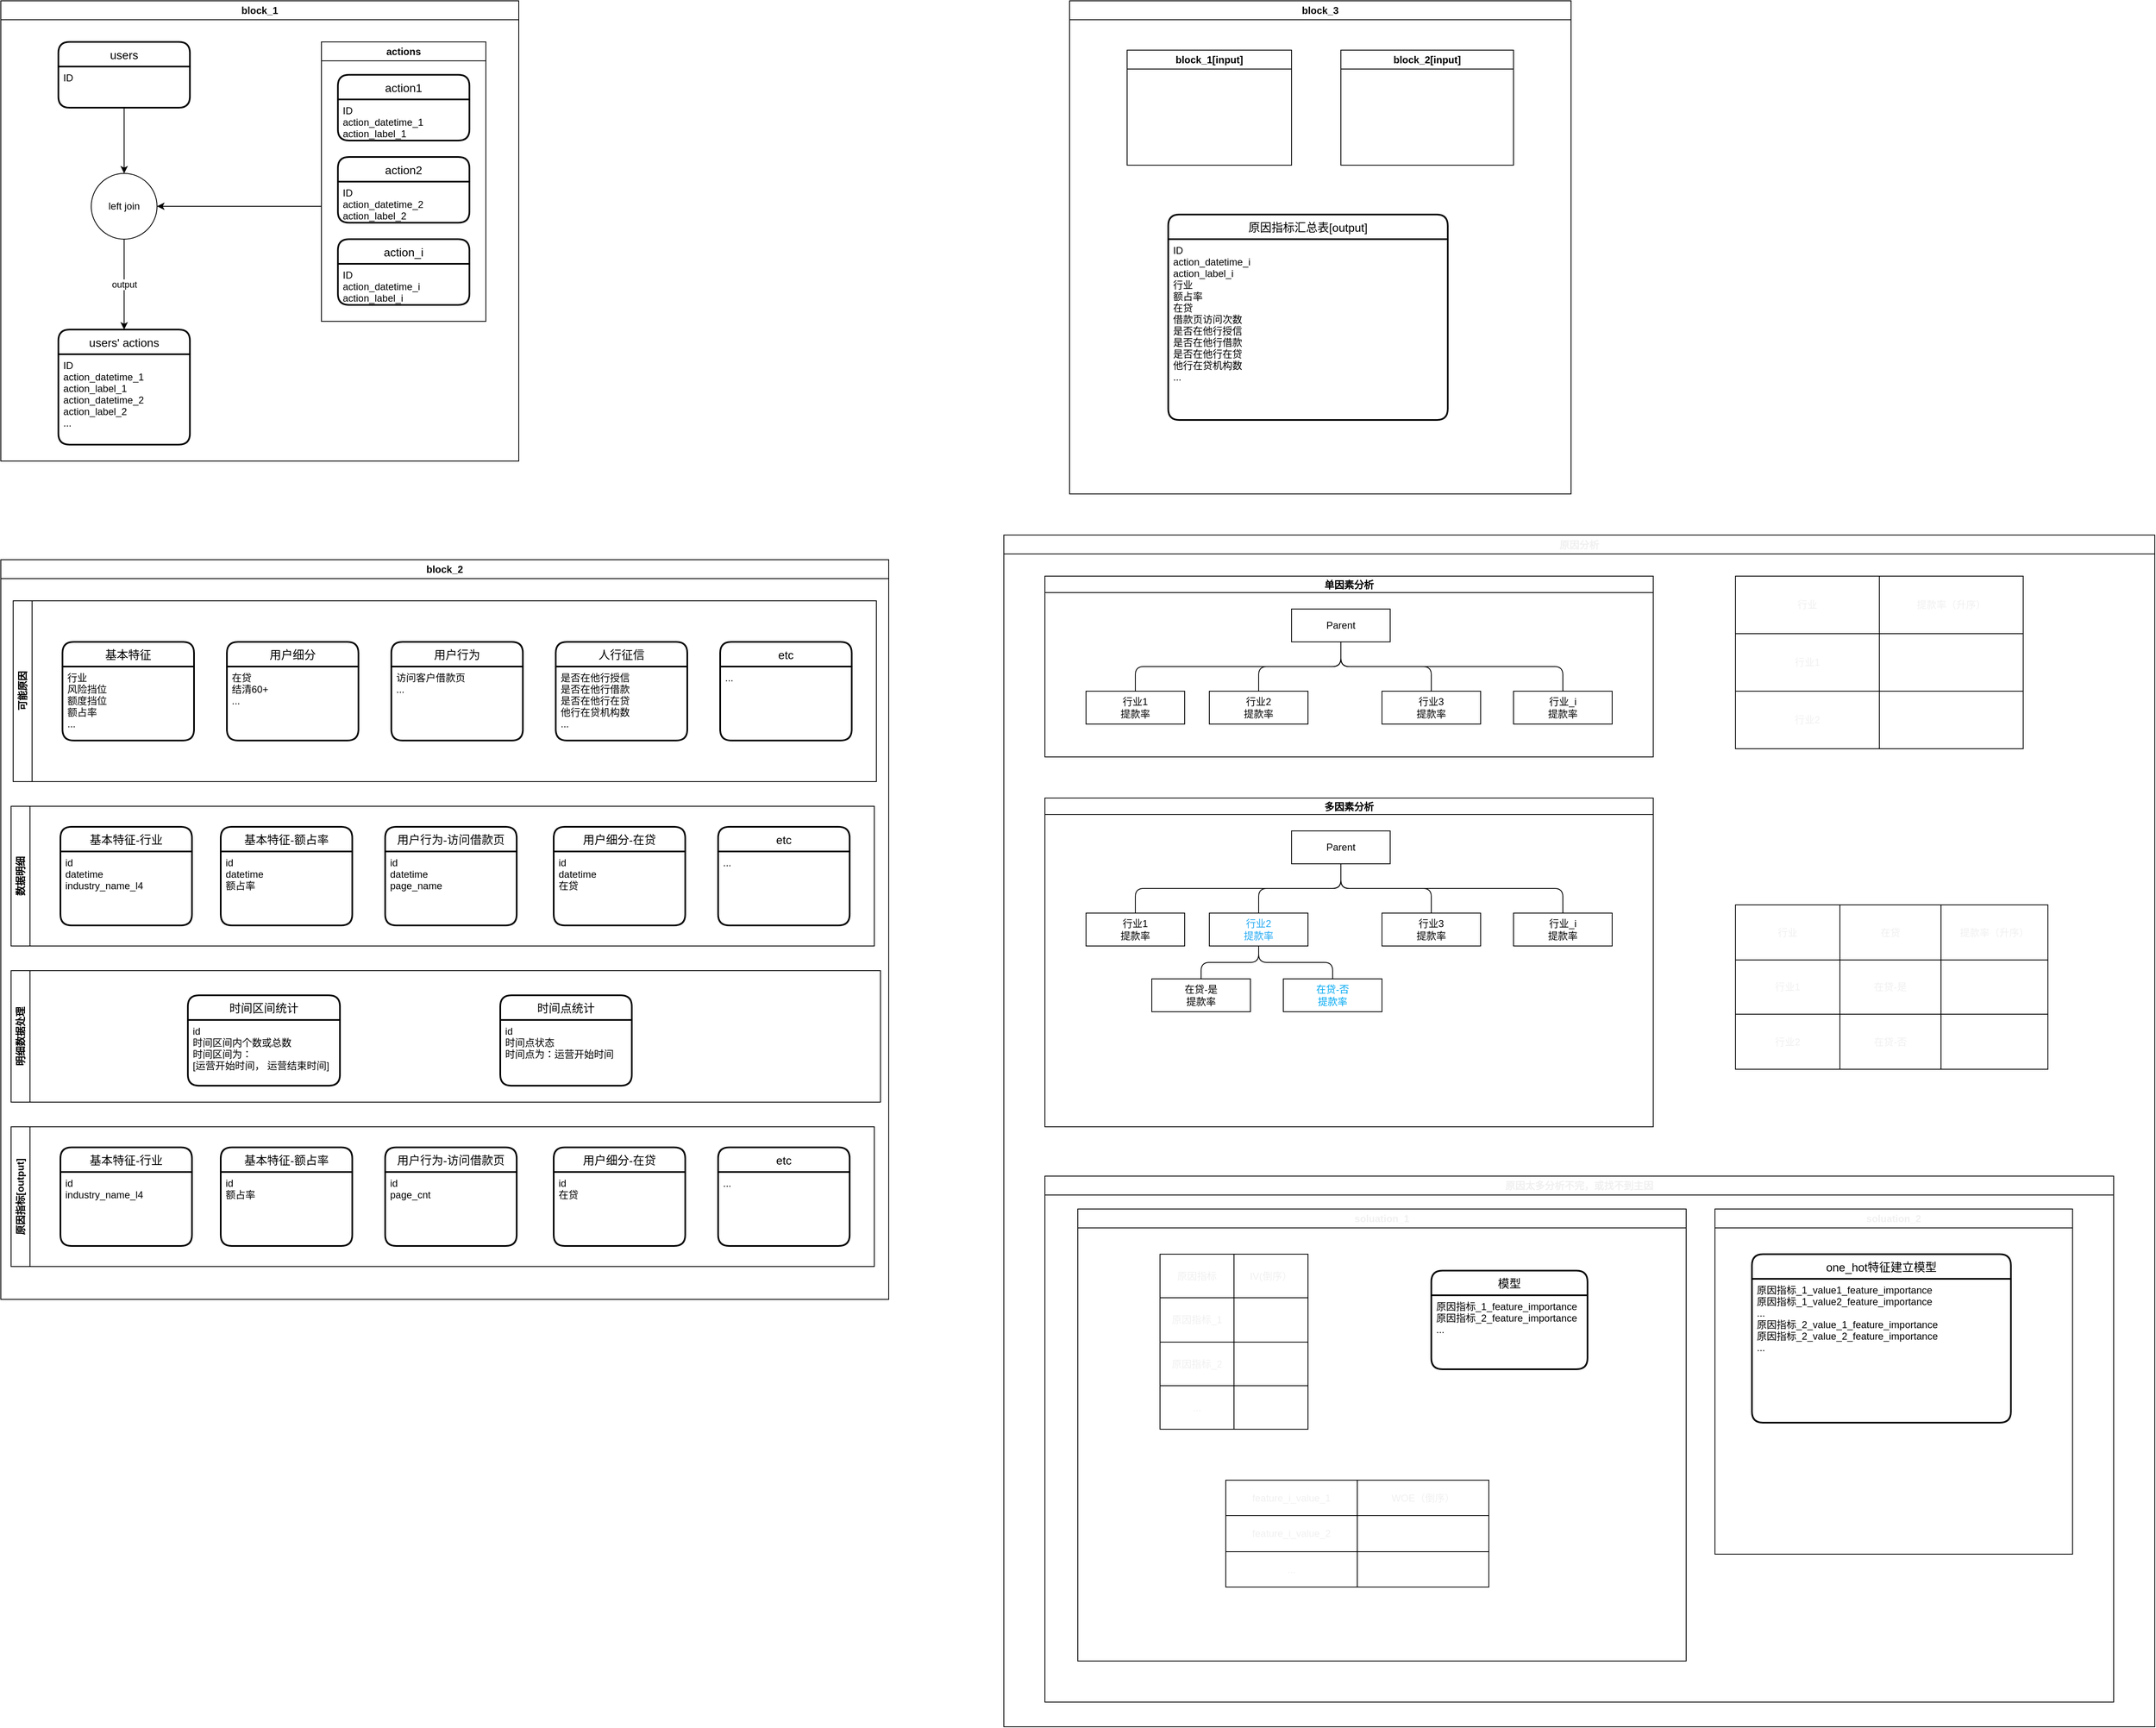 <mxfile>
    <diagram id="jUOTSqU0_IoCIOJnX-ZJ" name="Page-1">
        <mxGraphModel dx="3859" dy="1749" grid="1" gridSize="10" guides="1" tooltips="1" connect="1" arrows="1" fold="1" page="1" pageScale="1" pageWidth="850" pageHeight="1100" math="0" shadow="0">
            <root>
                <mxCell id="0"/>
                <mxCell id="1" parent="0"/>
                <mxCell id="63" value="block_1" style="swimlane;whiteSpace=wrap;html=1;" parent="1" vertex="1">
                    <mxGeometry x="-710" y="80" width="630" height="560" as="geometry"/>
                </mxCell>
                <mxCell id="64" value="users" style="swimlane;childLayout=stackLayout;horizontal=1;startSize=30;horizontalStack=0;rounded=1;fontSize=14;fontStyle=0;strokeWidth=2;resizeParent=0;resizeLast=1;shadow=0;dashed=0;align=center;" parent="63" vertex="1">
                    <mxGeometry x="70" y="50" width="160" height="80" as="geometry"/>
                </mxCell>
                <mxCell id="65" value="ID&#10;" style="align=left;strokeColor=none;fillColor=none;spacingLeft=4;fontSize=12;verticalAlign=top;resizable=0;rotatable=0;part=1;" parent="64" vertex="1">
                    <mxGeometry y="30" width="160" height="50" as="geometry"/>
                </mxCell>
                <mxCell id="70" value="actions" style="swimlane;whiteSpace=wrap;html=1;" parent="63" vertex="1">
                    <mxGeometry x="390" y="50" width="200" height="340" as="geometry"/>
                </mxCell>
                <mxCell id="66" value="action1" style="swimlane;childLayout=stackLayout;horizontal=1;startSize=30;horizontalStack=0;rounded=1;fontSize=14;fontStyle=0;strokeWidth=2;resizeParent=0;resizeLast=1;shadow=0;dashed=0;align=center;" parent="70" vertex="1">
                    <mxGeometry x="20" y="40" width="160" height="80" as="geometry"/>
                </mxCell>
                <mxCell id="67" value="ID&#10;action_datetime_1&#10;action_label_1" style="align=left;strokeColor=none;fillColor=none;spacingLeft=4;fontSize=12;verticalAlign=top;resizable=0;rotatable=0;part=1;" parent="66" vertex="1">
                    <mxGeometry y="30" width="160" height="50" as="geometry"/>
                </mxCell>
                <mxCell id="68" value="action2" style="swimlane;childLayout=stackLayout;horizontal=1;startSize=30;horizontalStack=0;rounded=1;fontSize=14;fontStyle=0;strokeWidth=2;resizeParent=0;resizeLast=1;shadow=0;dashed=0;align=center;" parent="70" vertex="1">
                    <mxGeometry x="20" y="140" width="160" height="80" as="geometry"/>
                </mxCell>
                <mxCell id="69" value="ID&#10;action_datetime_2&#10;action_label_2" style="align=left;strokeColor=none;fillColor=none;spacingLeft=4;fontSize=12;verticalAlign=top;resizable=0;rotatable=0;part=1;" parent="68" vertex="1">
                    <mxGeometry y="30" width="160" height="50" as="geometry"/>
                </mxCell>
                <mxCell id="71" value="action_i" style="swimlane;childLayout=stackLayout;horizontal=1;startSize=30;horizontalStack=0;rounded=1;fontSize=14;fontStyle=0;strokeWidth=2;resizeParent=0;resizeLast=1;shadow=0;dashed=0;align=center;" parent="70" vertex="1">
                    <mxGeometry x="20" y="240" width="160" height="80" as="geometry"/>
                </mxCell>
                <mxCell id="72" value="ID&#10;action_datetime_i&#10;action_label_i" style="align=left;strokeColor=none;fillColor=none;spacingLeft=4;fontSize=12;verticalAlign=top;resizable=0;rotatable=0;part=1;" parent="71" vertex="1">
                    <mxGeometry y="30" width="160" height="50" as="geometry"/>
                </mxCell>
                <mxCell id="73" value="left join" style="ellipse;whiteSpace=wrap;html=1;aspect=fixed;" parent="63" vertex="1">
                    <mxGeometry x="110" y="210" width="80" height="80" as="geometry"/>
                </mxCell>
                <mxCell id="74" value="" style="endArrow=classic;html=1;exitX=0.5;exitY=1;exitDx=0;exitDy=0;" parent="63" source="65" target="73" edge="1">
                    <mxGeometry width="50" height="50" relative="1" as="geometry">
                        <mxPoint x="270" y="390" as="sourcePoint"/>
                        <mxPoint x="320" y="340" as="targetPoint"/>
                    </mxGeometry>
                </mxCell>
                <mxCell id="61" value="users' actions" style="swimlane;childLayout=stackLayout;horizontal=1;startSize=30;horizontalStack=0;rounded=1;fontSize=14;fontStyle=0;strokeWidth=2;resizeParent=0;resizeLast=1;shadow=0;dashed=0;align=center;" parent="63" vertex="1">
                    <mxGeometry x="70" y="400" width="160" height="140" as="geometry"/>
                </mxCell>
                <mxCell id="62" value="ID&#10;action_datetime_1&#10;action_label_1&#10;action_datetime_2&#10;action_label_2&#10;..." style="align=left;strokeColor=none;fillColor=none;spacingLeft=4;fontSize=12;verticalAlign=top;resizable=0;rotatable=0;part=1;" parent="61" vertex="1">
                    <mxGeometry y="30" width="160" height="110" as="geometry"/>
                </mxCell>
                <mxCell id="76" value="" style="endArrow=classic;html=1;exitX=0.5;exitY=1;exitDx=0;exitDy=0;entryX=0.5;entryY=0;entryDx=0;entryDy=0;" parent="63" source="73" target="61" edge="1">
                    <mxGeometry relative="1" as="geometry">
                        <mxPoint x="240" y="360" as="sourcePoint"/>
                        <mxPoint x="340" y="360" as="targetPoint"/>
                    </mxGeometry>
                </mxCell>
                <mxCell id="77" value="output" style="edgeLabel;resizable=0;html=1;align=center;verticalAlign=middle;" parent="76" connectable="0" vertex="1">
                    <mxGeometry relative="1" as="geometry"/>
                </mxCell>
                <mxCell id="243" value="" style="endArrow=classic;html=1;fontColor=#f0f0f0;entryX=1;entryY=0.5;entryDx=0;entryDy=0;" parent="63" target="73" edge="1">
                    <mxGeometry width="50" height="50" relative="1" as="geometry">
                        <mxPoint x="390" y="250" as="sourcePoint"/>
                        <mxPoint x="530" y="180" as="targetPoint"/>
                    </mxGeometry>
                </mxCell>
                <mxCell id="78" value="block_2" style="swimlane;whiteSpace=wrap;html=1;" parent="1" vertex="1">
                    <mxGeometry x="-710" y="760" width="1080" height="900" as="geometry"/>
                </mxCell>
                <mxCell id="96" value="可能原因" style="swimlane;horizontal=0;whiteSpace=wrap;html=1;" parent="78" vertex="1">
                    <mxGeometry x="15" y="50" width="1050" height="220" as="geometry"/>
                </mxCell>
                <mxCell id="86" value="基本特征" style="swimlane;childLayout=stackLayout;horizontal=1;startSize=30;horizontalStack=0;rounded=1;fontSize=14;fontStyle=0;strokeWidth=2;resizeParent=0;resizeLast=1;shadow=0;dashed=0;align=center;" parent="96" vertex="1">
                    <mxGeometry x="60" y="50" width="160" height="120" as="geometry"/>
                </mxCell>
                <mxCell id="87" value="行业&#10;风险挡位&#10;额度挡位&#10;额占率&#10;..." style="align=left;strokeColor=none;fillColor=none;spacingLeft=4;fontSize=12;verticalAlign=top;resizable=0;rotatable=0;part=1;" parent="86" vertex="1">
                    <mxGeometry y="30" width="160" height="90" as="geometry"/>
                </mxCell>
                <mxCell id="88" value="用户细分" style="swimlane;childLayout=stackLayout;horizontal=1;startSize=30;horizontalStack=0;rounded=1;fontSize=14;fontStyle=0;strokeWidth=2;resizeParent=0;resizeLast=1;shadow=0;dashed=0;align=center;" parent="96" vertex="1">
                    <mxGeometry x="260" y="50" width="160" height="120" as="geometry"/>
                </mxCell>
                <mxCell id="89" value="在贷&#10;结清60+&#10;..." style="align=left;strokeColor=none;fillColor=none;spacingLeft=4;fontSize=12;verticalAlign=top;resizable=0;rotatable=0;part=1;" parent="88" vertex="1">
                    <mxGeometry y="30" width="160" height="90" as="geometry"/>
                </mxCell>
                <mxCell id="90" value="用户行为" style="swimlane;childLayout=stackLayout;horizontal=1;startSize=30;horizontalStack=0;rounded=1;fontSize=14;fontStyle=0;strokeWidth=2;resizeParent=0;resizeLast=1;shadow=0;dashed=0;align=center;" parent="96" vertex="1">
                    <mxGeometry x="460" y="50" width="160" height="120" as="geometry"/>
                </mxCell>
                <mxCell id="91" value="访问客户借款页&#10;..." style="align=left;strokeColor=none;fillColor=none;spacingLeft=4;fontSize=12;verticalAlign=top;resizable=0;rotatable=0;part=1;" parent="90" vertex="1">
                    <mxGeometry y="30" width="160" height="90" as="geometry"/>
                </mxCell>
                <mxCell id="92" value="人行征信" style="swimlane;childLayout=stackLayout;horizontal=1;startSize=30;horizontalStack=0;rounded=1;fontSize=14;fontStyle=0;strokeWidth=2;resizeParent=0;resizeLast=1;shadow=0;dashed=0;align=center;" parent="96" vertex="1">
                    <mxGeometry x="660" y="50" width="160" height="120" as="geometry"/>
                </mxCell>
                <mxCell id="93" value="是否在他行授信&#10;是否在他行借款&#10;是否在他行在贷&#10;他行在贷机构数&#10;..." style="align=left;strokeColor=none;fillColor=none;spacingLeft=4;fontSize=12;verticalAlign=top;resizable=0;rotatable=0;part=1;" parent="92" vertex="1">
                    <mxGeometry y="30" width="160" height="90" as="geometry"/>
                </mxCell>
                <mxCell id="94" value="etc" style="swimlane;childLayout=stackLayout;horizontal=1;startSize=30;horizontalStack=0;rounded=1;fontSize=14;fontStyle=0;strokeWidth=2;resizeParent=0;resizeLast=1;shadow=0;dashed=0;align=center;" parent="96" vertex="1">
                    <mxGeometry x="860" y="50" width="160" height="120" as="geometry"/>
                </mxCell>
                <mxCell id="95" value="..." style="align=left;strokeColor=none;fillColor=none;spacingLeft=4;fontSize=12;verticalAlign=top;resizable=0;rotatable=0;part=1;" parent="94" vertex="1">
                    <mxGeometry y="30" width="160" height="90" as="geometry"/>
                </mxCell>
                <mxCell id="97" value="数据明细" style="swimlane;horizontal=0;whiteSpace=wrap;html=1;" parent="78" vertex="1">
                    <mxGeometry x="12.5" y="300" width="1050" height="170" as="geometry"/>
                </mxCell>
                <mxCell id="98" value="基本特征-行业" style="swimlane;childLayout=stackLayout;horizontal=1;startSize=30;horizontalStack=0;rounded=1;fontSize=14;fontStyle=0;strokeWidth=2;resizeParent=0;resizeLast=1;shadow=0;dashed=0;align=center;" parent="97" vertex="1">
                    <mxGeometry x="60" y="25" width="160" height="120" as="geometry"/>
                </mxCell>
                <mxCell id="99" value="id&#10;datetime&#10;industry_name_l4" style="align=left;strokeColor=none;fillColor=none;spacingLeft=4;fontSize=12;verticalAlign=top;resizable=0;rotatable=0;part=1;" parent="98" vertex="1">
                    <mxGeometry y="30" width="160" height="90" as="geometry"/>
                </mxCell>
                <mxCell id="102" value="基本特征-额占率" style="swimlane;childLayout=stackLayout;horizontal=1;startSize=30;horizontalStack=0;rounded=1;fontSize=14;fontStyle=0;strokeWidth=2;resizeParent=0;resizeLast=1;shadow=0;dashed=0;align=center;" parent="97" vertex="1">
                    <mxGeometry x="255" y="25" width="160" height="120" as="geometry"/>
                </mxCell>
                <mxCell id="103" value="id&#10;datetime&#10;额占率" style="align=left;strokeColor=none;fillColor=none;spacingLeft=4;fontSize=12;verticalAlign=top;resizable=0;rotatable=0;part=1;" parent="102" vertex="1">
                    <mxGeometry y="30" width="160" height="90" as="geometry"/>
                </mxCell>
                <mxCell id="104" value="用户细分-在贷" style="swimlane;childLayout=stackLayout;horizontal=1;startSize=30;horizontalStack=0;rounded=1;fontSize=14;fontStyle=0;strokeWidth=2;resizeParent=0;resizeLast=1;shadow=0;dashed=0;align=center;" parent="97" vertex="1">
                    <mxGeometry x="660" y="25" width="160" height="120" as="geometry"/>
                </mxCell>
                <mxCell id="105" value="id&#10;datetime&#10;在贷" style="align=left;strokeColor=none;fillColor=none;spacingLeft=4;fontSize=12;verticalAlign=top;resizable=0;rotatable=0;part=1;" parent="104" vertex="1">
                    <mxGeometry y="30" width="160" height="90" as="geometry"/>
                </mxCell>
                <mxCell id="106" value="etc" style="swimlane;childLayout=stackLayout;horizontal=1;startSize=30;horizontalStack=0;rounded=1;fontSize=14;fontStyle=0;strokeWidth=2;resizeParent=0;resizeLast=1;shadow=0;dashed=0;align=center;" parent="97" vertex="1">
                    <mxGeometry x="860" y="25" width="160" height="120" as="geometry"/>
                </mxCell>
                <mxCell id="107" value="..." style="align=left;strokeColor=none;fillColor=none;spacingLeft=4;fontSize=12;verticalAlign=top;resizable=0;rotatable=0;part=1;" parent="106" vertex="1">
                    <mxGeometry y="30" width="160" height="90" as="geometry"/>
                </mxCell>
                <mxCell id="100" value="用户行为-访问借款页" style="swimlane;childLayout=stackLayout;horizontal=1;startSize=30;horizontalStack=0;rounded=1;fontSize=14;fontStyle=0;strokeWidth=2;resizeParent=0;resizeLast=1;shadow=0;dashed=0;align=center;" parent="97" vertex="1">
                    <mxGeometry x="455" y="25" width="160" height="120" as="geometry"/>
                </mxCell>
                <mxCell id="101" value="id&#10;datetime&#10;page_name" style="align=left;strokeColor=none;fillColor=none;spacingLeft=4;fontSize=12;verticalAlign=top;resizable=0;rotatable=0;part=1;" parent="100" vertex="1">
                    <mxGeometry y="30" width="160" height="90" as="geometry"/>
                </mxCell>
                <mxCell id="113" value="明细数据处理" style="swimlane;horizontal=0;whiteSpace=wrap;html=1;startSize=23;" parent="78" vertex="1">
                    <mxGeometry x="12.5" y="500" width="1057.5" height="160" as="geometry"/>
                </mxCell>
                <mxCell id="115" value="时间区间统计" style="swimlane;childLayout=stackLayout;horizontal=1;startSize=30;horizontalStack=0;rounded=1;fontSize=14;fontStyle=0;strokeWidth=2;resizeParent=0;resizeLast=1;shadow=0;dashed=0;align=center;" parent="113" vertex="1">
                    <mxGeometry x="215" y="30" width="185" height="110" as="geometry"/>
                </mxCell>
                <mxCell id="116" value="id&#10;时间区间内个数或总数&#10;时间区间为：&#10;[运营开始时间， 运营结束时间]" style="align=left;strokeColor=none;fillColor=none;spacingLeft=4;fontSize=12;verticalAlign=top;resizable=0;rotatable=0;part=1;" parent="115" vertex="1">
                    <mxGeometry y="30" width="185" height="80" as="geometry"/>
                </mxCell>
                <mxCell id="117" value="时间点统计" style="swimlane;childLayout=stackLayout;horizontal=1;startSize=30;horizontalStack=0;rounded=1;fontSize=14;fontStyle=0;strokeWidth=2;resizeParent=0;resizeLast=1;shadow=0;dashed=0;align=center;" parent="113" vertex="1">
                    <mxGeometry x="595" y="30" width="160" height="110" as="geometry"/>
                </mxCell>
                <mxCell id="118" value="id&#10;时间点状态&#10;时间点为：运营开始时间" style="align=left;strokeColor=none;fillColor=none;spacingLeft=4;fontSize=12;verticalAlign=top;resizable=0;rotatable=0;part=1;" parent="117" vertex="1">
                    <mxGeometry y="30" width="160" height="80" as="geometry"/>
                </mxCell>
                <mxCell id="119" value="原因指标[output]" style="swimlane;horizontal=0;whiteSpace=wrap;html=1;startSize=23;" parent="78" vertex="1">
                    <mxGeometry x="12.5" y="690" width="1050" height="170" as="geometry"/>
                </mxCell>
                <mxCell id="120" value="基本特征-行业" style="swimlane;childLayout=stackLayout;horizontal=1;startSize=30;horizontalStack=0;rounded=1;fontSize=14;fontStyle=0;strokeWidth=2;resizeParent=0;resizeLast=1;shadow=0;dashed=0;align=center;" parent="119" vertex="1">
                    <mxGeometry x="60" y="25" width="160" height="120" as="geometry"/>
                </mxCell>
                <mxCell id="121" value="id&#10;industry_name_l4" style="align=left;strokeColor=none;fillColor=none;spacingLeft=4;fontSize=12;verticalAlign=top;resizable=0;rotatable=0;part=1;" parent="120" vertex="1">
                    <mxGeometry y="30" width="160" height="90" as="geometry"/>
                </mxCell>
                <mxCell id="122" value="基本特征-额占率" style="swimlane;childLayout=stackLayout;horizontal=1;startSize=30;horizontalStack=0;rounded=1;fontSize=14;fontStyle=0;strokeWidth=2;resizeParent=0;resizeLast=1;shadow=0;dashed=0;align=center;" parent="119" vertex="1">
                    <mxGeometry x="255" y="25" width="160" height="120" as="geometry"/>
                </mxCell>
                <mxCell id="123" value="id&#10;额占率" style="align=left;strokeColor=none;fillColor=none;spacingLeft=4;fontSize=12;verticalAlign=top;resizable=0;rotatable=0;part=1;" parent="122" vertex="1">
                    <mxGeometry y="30" width="160" height="90" as="geometry"/>
                </mxCell>
                <mxCell id="124" value="用户细分-在贷" style="swimlane;childLayout=stackLayout;horizontal=1;startSize=30;horizontalStack=0;rounded=1;fontSize=14;fontStyle=0;strokeWidth=2;resizeParent=0;resizeLast=1;shadow=0;dashed=0;align=center;" parent="119" vertex="1">
                    <mxGeometry x="660" y="25" width="160" height="120" as="geometry"/>
                </mxCell>
                <mxCell id="125" value="id&#10;在贷" style="align=left;strokeColor=none;fillColor=none;spacingLeft=4;fontSize=12;verticalAlign=top;resizable=0;rotatable=0;part=1;" parent="124" vertex="1">
                    <mxGeometry y="30" width="160" height="90" as="geometry"/>
                </mxCell>
                <mxCell id="126" value="etc" style="swimlane;childLayout=stackLayout;horizontal=1;startSize=30;horizontalStack=0;rounded=1;fontSize=14;fontStyle=0;strokeWidth=2;resizeParent=0;resizeLast=1;shadow=0;dashed=0;align=center;" parent="119" vertex="1">
                    <mxGeometry x="860" y="25" width="160" height="120" as="geometry"/>
                </mxCell>
                <mxCell id="127" value="..." style="align=left;strokeColor=none;fillColor=none;spacingLeft=4;fontSize=12;verticalAlign=top;resizable=0;rotatable=0;part=1;" parent="126" vertex="1">
                    <mxGeometry y="30" width="160" height="90" as="geometry"/>
                </mxCell>
                <mxCell id="128" value="用户行为-访问借款页" style="swimlane;childLayout=stackLayout;horizontal=1;startSize=30;horizontalStack=0;rounded=1;fontSize=14;fontStyle=0;strokeWidth=2;resizeParent=0;resizeLast=1;shadow=0;dashed=0;align=center;" parent="119" vertex="1">
                    <mxGeometry x="455" y="25" width="160" height="120" as="geometry"/>
                </mxCell>
                <mxCell id="129" value="id&#10;page_cnt" style="align=left;strokeColor=none;fillColor=none;spacingLeft=4;fontSize=12;verticalAlign=top;resizable=0;rotatable=0;part=1;" parent="128" vertex="1">
                    <mxGeometry y="30" width="160" height="90" as="geometry"/>
                </mxCell>
                <mxCell id="130" value="block_3" style="swimlane;whiteSpace=wrap;html=1;" parent="1" vertex="1">
                    <mxGeometry x="590" y="80" width="610" height="600" as="geometry"/>
                </mxCell>
                <mxCell id="131" value="block_1[input]" style="swimlane;whiteSpace=wrap;html=1;" parent="130" vertex="1">
                    <mxGeometry x="70" y="60" width="200" height="140" as="geometry"/>
                </mxCell>
                <mxCell id="132" value="block_2[input]" style="swimlane;whiteSpace=wrap;html=1;" parent="130" vertex="1">
                    <mxGeometry x="330" y="60" width="210" height="140" as="geometry"/>
                </mxCell>
                <mxCell id="133" value="原因指标汇总表[output]" style="swimlane;childLayout=stackLayout;horizontal=1;startSize=30;horizontalStack=0;rounded=1;fontSize=14;fontStyle=0;strokeWidth=2;resizeParent=0;resizeLast=1;shadow=0;dashed=0;align=center;" parent="130" vertex="1">
                    <mxGeometry x="120" y="260" width="340" height="250" as="geometry"/>
                </mxCell>
                <mxCell id="134" value="ID&#10;action_datetime_i&#10;action_label_i&#10;行业&#10;额占率&#10;在贷&#10;借款页访问次数&#10;是否在他行授信&#10;是否在他行借款&#10;是否在他行在贷&#10;他行在贷机构数&#10;...&#10;" style="align=left;strokeColor=none;fillColor=none;spacingLeft=4;fontSize=12;verticalAlign=top;resizable=0;rotatable=0;part=1;" parent="133" vertex="1">
                    <mxGeometry y="30" width="340" height="220" as="geometry"/>
                </mxCell>
                <mxCell id="189" value="原因分析" style="swimlane;fontColor=#f0f0f0;startSize=23;" parent="1" vertex="1">
                    <mxGeometry x="510" y="730" width="1400" height="1450" as="geometry"/>
                </mxCell>
                <mxCell id="155" value="单因素分析" style="swimlane;startSize=20;horizontal=1;containerType=tree;" parent="189" vertex="1">
                    <mxGeometry x="50" y="50" width="740" height="220" as="geometry"/>
                </mxCell>
                <mxCell id="157" value="Parent" style="whiteSpace=wrap;html=1;treeFolding=1;treeMoving=1;newEdgeStyle={&quot;edgeStyle&quot;:&quot;elbowEdgeStyle&quot;,&quot;startArrow&quot;:&quot;none&quot;,&quot;endArrow&quot;:&quot;none&quot;};" parent="155" vertex="1">
                    <mxGeometry x="300" y="40" width="120" height="40" as="geometry"/>
                </mxCell>
                <mxCell id="160" value="" style="edgeStyle=elbowEdgeStyle;html=1;elbow=vertical;startArrow=none;endArrow=none;" parent="155" source="157" target="161" edge="1">
                    <mxGeometry relative="1" as="geometry"/>
                </mxCell>
                <mxCell id="161" value="行业2&lt;br&gt;提款率" style="whiteSpace=wrap;html=1;treeFolding=1;treeMoving=1;newEdgeStyle={&quot;edgeStyle&quot;:&quot;elbowEdgeStyle&quot;,&quot;startArrow&quot;:&quot;none&quot;,&quot;endArrow&quot;:&quot;none&quot;};" parent="155" vertex="1">
                    <mxGeometry x="200" y="140" width="120" height="40" as="geometry"/>
                </mxCell>
                <mxCell id="162" value="" style="edgeStyle=elbowEdgeStyle;html=1;elbow=vertical;startArrow=none;endArrow=none;" parent="155" source="157" target="163" edge="1">
                    <mxGeometry relative="1" as="geometry"/>
                </mxCell>
                <mxCell id="163" value="行业1&lt;br&gt;提款率" style="whiteSpace=wrap;html=1;treeFolding=1;treeMoving=1;newEdgeStyle={&quot;edgeStyle&quot;:&quot;elbowEdgeStyle&quot;,&quot;startArrow&quot;:&quot;none&quot;,&quot;endArrow&quot;:&quot;none&quot;};" parent="155" vertex="1">
                    <mxGeometry x="50" y="140" width="120" height="40" as="geometry"/>
                </mxCell>
                <mxCell id="164" value="" style="edgeStyle=elbowEdgeStyle;html=1;elbow=vertical;startArrow=none;endArrow=none;" parent="155" source="157" target="165" edge="1">
                    <mxGeometry relative="1" as="geometry"/>
                </mxCell>
                <mxCell id="165" value="行业3&lt;br&gt;提款率" style="whiteSpace=wrap;html=1;treeFolding=1;treeMoving=1;newEdgeStyle={&quot;edgeStyle&quot;:&quot;elbowEdgeStyle&quot;,&quot;startArrow&quot;:&quot;none&quot;,&quot;endArrow&quot;:&quot;none&quot;};" parent="155" vertex="1">
                    <mxGeometry x="410" y="140" width="120" height="40" as="geometry"/>
                </mxCell>
                <mxCell id="166" value="" style="edgeStyle=elbowEdgeStyle;html=1;elbow=vertical;startArrow=none;endArrow=none;" parent="155" source="157" target="167" edge="1">
                    <mxGeometry relative="1" as="geometry"/>
                </mxCell>
                <mxCell id="167" value="行业_i&lt;br&gt;提款率" style="whiteSpace=wrap;html=1;treeFolding=1;treeMoving=1;newEdgeStyle={&quot;edgeStyle&quot;:&quot;elbowEdgeStyle&quot;,&quot;startArrow&quot;:&quot;none&quot;,&quot;endArrow&quot;:&quot;none&quot;};" parent="155" vertex="1">
                    <mxGeometry x="570" y="140" width="120" height="40" as="geometry"/>
                </mxCell>
                <mxCell id="168" value="多因素分析" style="swimlane;startSize=20;horizontal=1;containerType=tree;" parent="189" vertex="1">
                    <mxGeometry x="50" y="320" width="740" height="400" as="geometry"/>
                </mxCell>
                <mxCell id="169" value="Parent" style="whiteSpace=wrap;html=1;treeFolding=1;treeMoving=1;newEdgeStyle={&quot;edgeStyle&quot;:&quot;elbowEdgeStyle&quot;,&quot;startArrow&quot;:&quot;none&quot;,&quot;endArrow&quot;:&quot;none&quot;};" parent="168" vertex="1">
                    <mxGeometry x="300" y="40" width="120" height="40" as="geometry"/>
                </mxCell>
                <mxCell id="170" value="" style="edgeStyle=elbowEdgeStyle;html=1;elbow=vertical;startArrow=none;endArrow=none;" parent="168" source="169" target="171" edge="1">
                    <mxGeometry relative="1" as="geometry"/>
                </mxCell>
                <mxCell id="171" value="&lt;font color=&quot;#23a9f2&quot;&gt;行业2&lt;br&gt;提款率&lt;/font&gt;" style="whiteSpace=wrap;html=1;treeFolding=1;treeMoving=1;newEdgeStyle={&quot;edgeStyle&quot;:&quot;elbowEdgeStyle&quot;,&quot;startArrow&quot;:&quot;none&quot;,&quot;endArrow&quot;:&quot;none&quot;};" parent="168" vertex="1">
                    <mxGeometry x="200" y="140" width="120" height="40" as="geometry"/>
                </mxCell>
                <mxCell id="172" value="" style="edgeStyle=elbowEdgeStyle;html=1;elbow=vertical;startArrow=none;endArrow=none;" parent="168" source="169" target="173" edge="1">
                    <mxGeometry relative="1" as="geometry"/>
                </mxCell>
                <mxCell id="173" value="行业1&lt;br&gt;提款率" style="whiteSpace=wrap;html=1;treeFolding=1;treeMoving=1;newEdgeStyle={&quot;edgeStyle&quot;:&quot;elbowEdgeStyle&quot;,&quot;startArrow&quot;:&quot;none&quot;,&quot;endArrow&quot;:&quot;none&quot;};" parent="168" vertex="1">
                    <mxGeometry x="50" y="140" width="120" height="40" as="geometry"/>
                </mxCell>
                <mxCell id="174" value="" style="edgeStyle=elbowEdgeStyle;html=1;elbow=vertical;startArrow=none;endArrow=none;" parent="168" source="169" target="175" edge="1">
                    <mxGeometry relative="1" as="geometry"/>
                </mxCell>
                <mxCell id="175" value="行业3&lt;br&gt;提款率" style="whiteSpace=wrap;html=1;treeFolding=1;treeMoving=1;newEdgeStyle={&quot;edgeStyle&quot;:&quot;elbowEdgeStyle&quot;,&quot;startArrow&quot;:&quot;none&quot;,&quot;endArrow&quot;:&quot;none&quot;};" parent="168" vertex="1">
                    <mxGeometry x="410" y="140" width="120" height="40" as="geometry"/>
                </mxCell>
                <mxCell id="176" value="" style="edgeStyle=elbowEdgeStyle;html=1;elbow=vertical;startArrow=none;endArrow=none;" parent="168" source="169" target="177" edge="1">
                    <mxGeometry relative="1" as="geometry"/>
                </mxCell>
                <mxCell id="177" value="行业_i&lt;br&gt;提款率" style="whiteSpace=wrap;html=1;treeFolding=1;treeMoving=1;newEdgeStyle={&quot;edgeStyle&quot;:&quot;elbowEdgeStyle&quot;,&quot;startArrow&quot;:&quot;none&quot;,&quot;endArrow&quot;:&quot;none&quot;};" parent="168" vertex="1">
                    <mxGeometry x="570" y="140" width="120" height="40" as="geometry"/>
                </mxCell>
                <mxCell id="185" value="" style="edgeStyle=elbowEdgeStyle;html=1;elbow=vertical;startArrow=none;endArrow=none;" parent="168" source="171" target="186" edge="1">
                    <mxGeometry relative="1" as="geometry">
                        <mxPoint x="920" y="1710" as="sourcePoint"/>
                    </mxGeometry>
                </mxCell>
                <mxCell id="186" value="在贷-是&lt;br&gt;提款率" style="whiteSpace=wrap;html=1;treeFolding=1;treeMoving=1;newEdgeStyle={&quot;edgeStyle&quot;:&quot;elbowEdgeStyle&quot;,&quot;startArrow&quot;:&quot;none&quot;,&quot;endArrow&quot;:&quot;none&quot;};" parent="168" vertex="1">
                    <mxGeometry x="130" y="220" width="120" height="40" as="geometry"/>
                </mxCell>
                <mxCell id="187" value="" style="edgeStyle=elbowEdgeStyle;html=1;elbow=vertical;startArrow=none;endArrow=none;" parent="168" source="171" target="188" edge="1">
                    <mxGeometry relative="1" as="geometry">
                        <mxPoint x="920" y="1710" as="sourcePoint"/>
                    </mxGeometry>
                </mxCell>
                <mxCell id="188" value="&lt;font color=&quot;#02a9f2&quot;&gt;在贷-否&lt;br&gt;提款率&lt;/font&gt;" style="whiteSpace=wrap;html=1;treeFolding=1;treeMoving=1;newEdgeStyle={&quot;edgeStyle&quot;:&quot;elbowEdgeStyle&quot;,&quot;startArrow&quot;:&quot;none&quot;,&quot;endArrow&quot;:&quot;none&quot;};" parent="168" vertex="1">
                    <mxGeometry x="290" y="220" width="120" height="40" as="geometry"/>
                </mxCell>
                <mxCell id="190" value="" style="shape=table;startSize=0;container=1;collapsible=0;childLayout=tableLayout;fontColor=#f0f0f0;" parent="189" vertex="1">
                    <mxGeometry x="890" y="450" width="380" height="200" as="geometry"/>
                </mxCell>
                <mxCell id="191" value="" style="shape=tableRow;horizontal=0;startSize=0;swimlaneHead=0;swimlaneBody=0;top=0;left=0;bottom=0;right=0;collapsible=0;dropTarget=0;fillColor=none;points=[[0,0.5],[1,0.5]];portConstraint=eastwest;fontColor=#f0f0f0;" parent="190" vertex="1">
                    <mxGeometry width="380" height="67" as="geometry"/>
                </mxCell>
                <mxCell id="192" value="行业" style="shape=partialRectangle;html=1;whiteSpace=wrap;connectable=0;overflow=hidden;fillColor=none;top=0;left=0;bottom=0;right=0;pointerEvents=1;fontColor=#f0f0f0;" parent="191" vertex="1">
                    <mxGeometry width="127" height="67" as="geometry">
                        <mxRectangle width="127" height="67" as="alternateBounds"/>
                    </mxGeometry>
                </mxCell>
                <mxCell id="193" value="在贷" style="shape=partialRectangle;html=1;whiteSpace=wrap;connectable=0;overflow=hidden;fillColor=none;top=0;left=0;bottom=0;right=0;pointerEvents=1;fontColor=#f0f0f0;" parent="191" vertex="1">
                    <mxGeometry x="127" width="123" height="67" as="geometry">
                        <mxRectangle width="123" height="67" as="alternateBounds"/>
                    </mxGeometry>
                </mxCell>
                <mxCell id="194" value="提款率（升序）" style="shape=partialRectangle;html=1;whiteSpace=wrap;connectable=0;overflow=hidden;fillColor=none;top=0;left=0;bottom=0;right=0;pointerEvents=1;fontColor=#f0f0f0;" parent="191" vertex="1">
                    <mxGeometry x="250" width="130" height="67" as="geometry">
                        <mxRectangle width="130" height="67" as="alternateBounds"/>
                    </mxGeometry>
                </mxCell>
                <mxCell id="195" value="" style="shape=tableRow;horizontal=0;startSize=0;swimlaneHead=0;swimlaneBody=0;top=0;left=0;bottom=0;right=0;collapsible=0;dropTarget=0;fillColor=none;points=[[0,0.5],[1,0.5]];portConstraint=eastwest;fontColor=#f0f0f0;" parent="190" vertex="1">
                    <mxGeometry y="67" width="380" height="66" as="geometry"/>
                </mxCell>
                <mxCell id="196" value="行业1" style="shape=partialRectangle;html=1;whiteSpace=wrap;connectable=0;overflow=hidden;fillColor=none;top=0;left=0;bottom=0;right=0;pointerEvents=1;fontColor=#f0f0f0;" parent="195" vertex="1">
                    <mxGeometry width="127" height="66" as="geometry">
                        <mxRectangle width="127" height="66" as="alternateBounds"/>
                    </mxGeometry>
                </mxCell>
                <mxCell id="197" value="在贷-是" style="shape=partialRectangle;html=1;whiteSpace=wrap;connectable=0;overflow=hidden;fillColor=none;top=0;left=0;bottom=0;right=0;pointerEvents=1;fontColor=#f0f0f0;" parent="195" vertex="1">
                    <mxGeometry x="127" width="123" height="66" as="geometry">
                        <mxRectangle width="123" height="66" as="alternateBounds"/>
                    </mxGeometry>
                </mxCell>
                <mxCell id="198" value="" style="shape=partialRectangle;html=1;whiteSpace=wrap;connectable=0;overflow=hidden;fillColor=none;top=0;left=0;bottom=0;right=0;pointerEvents=1;fontColor=#f0f0f0;" parent="195" vertex="1">
                    <mxGeometry x="250" width="130" height="66" as="geometry">
                        <mxRectangle width="130" height="66" as="alternateBounds"/>
                    </mxGeometry>
                </mxCell>
                <mxCell id="199" value="" style="shape=tableRow;horizontal=0;startSize=0;swimlaneHead=0;swimlaneBody=0;top=0;left=0;bottom=0;right=0;collapsible=0;dropTarget=0;fillColor=none;points=[[0,0.5],[1,0.5]];portConstraint=eastwest;fontColor=#f0f0f0;" parent="190" vertex="1">
                    <mxGeometry y="133" width="380" height="67" as="geometry"/>
                </mxCell>
                <mxCell id="200" value="行业2" style="shape=partialRectangle;html=1;whiteSpace=wrap;connectable=0;overflow=hidden;fillColor=none;top=0;left=0;bottom=0;right=0;pointerEvents=1;fontColor=#f0f0f0;" parent="199" vertex="1">
                    <mxGeometry width="127" height="67" as="geometry">
                        <mxRectangle width="127" height="67" as="alternateBounds"/>
                    </mxGeometry>
                </mxCell>
                <mxCell id="201" value="在贷-否" style="shape=partialRectangle;html=1;whiteSpace=wrap;connectable=0;overflow=hidden;fillColor=none;top=0;left=0;bottom=0;right=0;pointerEvents=1;fontColor=#f0f0f0;" parent="199" vertex="1">
                    <mxGeometry x="127" width="123" height="67" as="geometry">
                        <mxRectangle width="123" height="67" as="alternateBounds"/>
                    </mxGeometry>
                </mxCell>
                <mxCell id="202" value="" style="shape=partialRectangle;html=1;whiteSpace=wrap;connectable=0;overflow=hidden;fillColor=none;top=0;left=0;bottom=0;right=0;pointerEvents=1;fontColor=#f0f0f0;" parent="199" vertex="1">
                    <mxGeometry x="250" width="130" height="67" as="geometry">
                        <mxRectangle width="130" height="67" as="alternateBounds"/>
                    </mxGeometry>
                </mxCell>
                <mxCell id="203" value="" style="shape=table;startSize=0;container=1;collapsible=0;childLayout=tableLayout;fontColor=#f0f0f0;" parent="189" vertex="1">
                    <mxGeometry x="890" y="50" width="350" height="210" as="geometry"/>
                </mxCell>
                <mxCell id="204" value="" style="shape=tableRow;horizontal=0;startSize=0;swimlaneHead=0;swimlaneBody=0;top=0;left=0;bottom=0;right=0;collapsible=0;dropTarget=0;fillColor=none;points=[[0,0.5],[1,0.5]];portConstraint=eastwest;fontColor=#f0f0f0;" parent="203" vertex="1">
                    <mxGeometry width="350" height="70" as="geometry"/>
                </mxCell>
                <mxCell id="205" value="行业" style="shape=partialRectangle;html=1;whiteSpace=wrap;connectable=0;overflow=hidden;fillColor=none;top=0;left=0;bottom=0;right=0;pointerEvents=1;fontColor=#f0f0f0;" parent="204" vertex="1">
                    <mxGeometry width="175" height="70" as="geometry">
                        <mxRectangle width="175" height="70" as="alternateBounds"/>
                    </mxGeometry>
                </mxCell>
                <mxCell id="206" value="提款率（升序）" style="shape=partialRectangle;html=1;whiteSpace=wrap;connectable=0;overflow=hidden;fillColor=none;top=0;left=0;bottom=0;right=0;pointerEvents=1;fontColor=#f0f0f0;" parent="204" vertex="1">
                    <mxGeometry x="175" width="175" height="70" as="geometry">
                        <mxRectangle width="175" height="70" as="alternateBounds"/>
                    </mxGeometry>
                </mxCell>
                <mxCell id="207" value="" style="shape=tableRow;horizontal=0;startSize=0;swimlaneHead=0;swimlaneBody=0;top=0;left=0;bottom=0;right=0;collapsible=0;dropTarget=0;fillColor=none;points=[[0,0.5],[1,0.5]];portConstraint=eastwest;fontColor=#f0f0f0;" parent="203" vertex="1">
                    <mxGeometry y="70" width="350" height="70" as="geometry"/>
                </mxCell>
                <mxCell id="208" value="行业1" style="shape=partialRectangle;html=1;whiteSpace=wrap;connectable=0;overflow=hidden;fillColor=none;top=0;left=0;bottom=0;right=0;pointerEvents=1;fontColor=#f0f0f0;" parent="207" vertex="1">
                    <mxGeometry width="175" height="70" as="geometry">
                        <mxRectangle width="175" height="70" as="alternateBounds"/>
                    </mxGeometry>
                </mxCell>
                <mxCell id="209" value="" style="shape=partialRectangle;html=1;whiteSpace=wrap;connectable=0;overflow=hidden;fillColor=none;top=0;left=0;bottom=0;right=0;pointerEvents=1;fontColor=#f0f0f0;" parent="207" vertex="1">
                    <mxGeometry x="175" width="175" height="70" as="geometry">
                        <mxRectangle width="175" height="70" as="alternateBounds"/>
                    </mxGeometry>
                </mxCell>
                <mxCell id="210" value="" style="shape=tableRow;horizontal=0;startSize=0;swimlaneHead=0;swimlaneBody=0;top=0;left=0;bottom=0;right=0;collapsible=0;dropTarget=0;fillColor=none;points=[[0,0.5],[1,0.5]];portConstraint=eastwest;fontColor=#f0f0f0;" parent="203" vertex="1">
                    <mxGeometry y="140" width="350" height="70" as="geometry"/>
                </mxCell>
                <mxCell id="211" value="行业2" style="shape=partialRectangle;html=1;whiteSpace=wrap;connectable=0;overflow=hidden;fillColor=none;top=0;left=0;bottom=0;right=0;pointerEvents=1;fontColor=#f0f0f0;" parent="210" vertex="1">
                    <mxGeometry width="175" height="70" as="geometry">
                        <mxRectangle width="175" height="70" as="alternateBounds"/>
                    </mxGeometry>
                </mxCell>
                <mxCell id="212" value="" style="shape=partialRectangle;html=1;whiteSpace=wrap;connectable=0;overflow=hidden;fillColor=none;top=0;left=0;bottom=0;right=0;pointerEvents=1;fontColor=#f0f0f0;" parent="210" vertex="1">
                    <mxGeometry x="175" width="175" height="70" as="geometry">
                        <mxRectangle width="175" height="70" as="alternateBounds"/>
                    </mxGeometry>
                </mxCell>
                <mxCell id="213" value="原因太多分析不完，或找不到主因" style="swimlane;whiteSpace=wrap;html=1;fontColor=#f0f0f0;" parent="189" vertex="1">
                    <mxGeometry x="50" y="780" width="1300" height="640" as="geometry"/>
                </mxCell>
                <mxCell id="226" value="soluation_1" style="swimlane;whiteSpace=wrap;html=1;fontColor=#f0f0f0;" parent="213" vertex="1">
                    <mxGeometry x="40" y="40" width="740" height="550" as="geometry"/>
                </mxCell>
                <mxCell id="214" value="" style="shape=table;startSize=0;container=1;collapsible=0;childLayout=tableLayout;fontColor=#f0f0f0;" parent="226" vertex="1">
                    <mxGeometry x="100" y="55" width="180" height="213" as="geometry"/>
                </mxCell>
                <mxCell id="215" value="" style="shape=tableRow;horizontal=0;startSize=0;swimlaneHead=0;swimlaneBody=0;top=0;left=0;bottom=0;right=0;collapsible=0;dropTarget=0;fillColor=none;points=[[0,0.5],[1,0.5]];portConstraint=eastwest;fontColor=#f0f0f0;" parent="214" vertex="1">
                    <mxGeometry width="180" height="53" as="geometry"/>
                </mxCell>
                <mxCell id="216" value="原因指标" style="shape=partialRectangle;html=1;whiteSpace=wrap;connectable=0;overflow=hidden;fillColor=none;top=0;left=0;bottom=0;right=0;pointerEvents=1;fontColor=#f0f0f0;" parent="215" vertex="1">
                    <mxGeometry width="90" height="53" as="geometry">
                        <mxRectangle width="90" height="53" as="alternateBounds"/>
                    </mxGeometry>
                </mxCell>
                <mxCell id="217" value="IV(倒序）" style="shape=partialRectangle;html=1;whiteSpace=wrap;connectable=0;overflow=hidden;fillColor=none;top=0;left=0;bottom=0;right=0;pointerEvents=1;fontColor=#f0f0f0;" parent="215" vertex="1">
                    <mxGeometry x="90" width="90" height="53" as="geometry">
                        <mxRectangle width="90" height="53" as="alternateBounds"/>
                    </mxGeometry>
                </mxCell>
                <mxCell id="218" value="" style="shape=tableRow;horizontal=0;startSize=0;swimlaneHead=0;swimlaneBody=0;top=0;left=0;bottom=0;right=0;collapsible=0;dropTarget=0;fillColor=none;points=[[0,0.5],[1,0.5]];portConstraint=eastwest;fontColor=#f0f0f0;" parent="214" vertex="1">
                    <mxGeometry y="53" width="180" height="54" as="geometry"/>
                </mxCell>
                <mxCell id="219" value="原因指标_1" style="shape=partialRectangle;html=1;whiteSpace=wrap;connectable=0;overflow=hidden;fillColor=none;top=0;left=0;bottom=0;right=0;pointerEvents=1;fontColor=#f0f0f0;" parent="218" vertex="1">
                    <mxGeometry width="90" height="54" as="geometry">
                        <mxRectangle width="90" height="54" as="alternateBounds"/>
                    </mxGeometry>
                </mxCell>
                <mxCell id="220" value="" style="shape=partialRectangle;html=1;whiteSpace=wrap;connectable=0;overflow=hidden;fillColor=none;top=0;left=0;bottom=0;right=0;pointerEvents=1;fontColor=#f0f0f0;" parent="218" vertex="1">
                    <mxGeometry x="90" width="90" height="54" as="geometry">
                        <mxRectangle width="90" height="54" as="alternateBounds"/>
                    </mxGeometry>
                </mxCell>
                <mxCell id="221" value="" style="shape=tableRow;horizontal=0;startSize=0;swimlaneHead=0;swimlaneBody=0;top=0;left=0;bottom=0;right=0;collapsible=0;dropTarget=0;fillColor=none;points=[[0,0.5],[1,0.5]];portConstraint=eastwest;fontColor=#f0f0f0;" parent="214" vertex="1">
                    <mxGeometry y="107" width="180" height="53" as="geometry"/>
                </mxCell>
                <mxCell id="222" value="原因指标_2" style="shape=partialRectangle;html=1;whiteSpace=wrap;connectable=0;overflow=hidden;fillColor=none;top=0;left=0;bottom=0;right=0;pointerEvents=1;fontColor=#f0f0f0;" parent="221" vertex="1">
                    <mxGeometry width="90" height="53" as="geometry">
                        <mxRectangle width="90" height="53" as="alternateBounds"/>
                    </mxGeometry>
                </mxCell>
                <mxCell id="223" value="" style="shape=partialRectangle;html=1;whiteSpace=wrap;connectable=0;overflow=hidden;fillColor=none;top=0;left=0;bottom=0;right=0;pointerEvents=1;fontColor=#f0f0f0;" parent="221" vertex="1">
                    <mxGeometry x="90" width="90" height="53" as="geometry">
                        <mxRectangle width="90" height="53" as="alternateBounds"/>
                    </mxGeometry>
                </mxCell>
                <mxCell id="230" value="" style="shape=tableRow;horizontal=0;startSize=0;swimlaneHead=0;swimlaneBody=0;top=0;left=0;bottom=0;right=0;collapsible=0;dropTarget=0;fillColor=none;points=[[0,0.5],[1,0.5]];portConstraint=eastwest;fontColor=#f0f0f0;" parent="214" vertex="1">
                    <mxGeometry y="160" width="180" height="53" as="geometry"/>
                </mxCell>
                <mxCell id="231" value="..." style="shape=partialRectangle;html=1;whiteSpace=wrap;connectable=0;overflow=hidden;fillColor=none;top=0;left=0;bottom=0;right=0;pointerEvents=1;fontColor=#f0f0f0;" parent="230" vertex="1">
                    <mxGeometry width="90" height="53" as="geometry">
                        <mxRectangle width="90" height="53" as="alternateBounds"/>
                    </mxGeometry>
                </mxCell>
                <mxCell id="232" value="" style="shape=partialRectangle;html=1;whiteSpace=wrap;connectable=0;overflow=hidden;fillColor=none;top=0;left=0;bottom=0;right=0;pointerEvents=1;fontColor=#f0f0f0;" parent="230" vertex="1">
                    <mxGeometry x="90" width="90" height="53" as="geometry">
                        <mxRectangle width="90" height="53" as="alternateBounds"/>
                    </mxGeometry>
                </mxCell>
                <mxCell id="224" value="模型" style="swimlane;childLayout=stackLayout;horizontal=1;startSize=30;horizontalStack=0;rounded=1;fontSize=14;fontStyle=0;strokeWidth=2;resizeParent=0;resizeLast=1;shadow=0;dashed=0;align=center;" parent="226" vertex="1">
                    <mxGeometry x="430" y="75" width="190" height="120" as="geometry"/>
                </mxCell>
                <mxCell id="225" value="原因指标_1_feature_importance&#10;原因指标_2_feature_importance&#10;..." style="align=left;strokeColor=none;fillColor=none;spacingLeft=4;fontSize=12;verticalAlign=top;resizable=0;rotatable=0;part=1;" parent="224" vertex="1">
                    <mxGeometry y="30" width="190" height="90" as="geometry"/>
                </mxCell>
                <mxCell id="233" value="" style="shape=table;startSize=0;container=1;collapsible=0;childLayout=tableLayout;fontColor=#f0f0f0;" parent="226" vertex="1">
                    <mxGeometry x="180" y="330" width="320" height="130" as="geometry"/>
                </mxCell>
                <mxCell id="234" value="" style="shape=tableRow;horizontal=0;startSize=0;swimlaneHead=0;swimlaneBody=0;top=0;left=0;bottom=0;right=0;collapsible=0;dropTarget=0;fillColor=none;points=[[0,0.5],[1,0.5]];portConstraint=eastwest;fontColor=#f0f0f0;" parent="233" vertex="1">
                    <mxGeometry width="320" height="43" as="geometry"/>
                </mxCell>
                <mxCell id="235" value="feature_i_value_1" style="shape=partialRectangle;html=1;whiteSpace=wrap;connectable=0;overflow=hidden;fillColor=none;top=0;left=0;bottom=0;right=0;pointerEvents=1;fontColor=#f0f0f0;" parent="234" vertex="1">
                    <mxGeometry width="160" height="43" as="geometry">
                        <mxRectangle width="160" height="43" as="alternateBounds"/>
                    </mxGeometry>
                </mxCell>
                <mxCell id="236" value="WOE（倒序）" style="shape=partialRectangle;html=1;whiteSpace=wrap;connectable=0;overflow=hidden;fillColor=none;top=0;left=0;bottom=0;right=0;pointerEvents=1;fontColor=#f0f0f0;" parent="234" vertex="1">
                    <mxGeometry x="160" width="160" height="43" as="geometry">
                        <mxRectangle width="160" height="43" as="alternateBounds"/>
                    </mxGeometry>
                </mxCell>
                <mxCell id="237" value="" style="shape=tableRow;horizontal=0;startSize=0;swimlaneHead=0;swimlaneBody=0;top=0;left=0;bottom=0;right=0;collapsible=0;dropTarget=0;fillColor=none;points=[[0,0.5],[1,0.5]];portConstraint=eastwest;fontColor=#f0f0f0;" parent="233" vertex="1">
                    <mxGeometry y="43" width="320" height="44" as="geometry"/>
                </mxCell>
                <mxCell id="238" value="feature_i_value_2" style="shape=partialRectangle;html=1;whiteSpace=wrap;connectable=0;overflow=hidden;fillColor=none;top=0;left=0;bottom=0;right=0;pointerEvents=1;fontColor=#f0f0f0;" parent="237" vertex="1">
                    <mxGeometry width="160" height="44" as="geometry">
                        <mxRectangle width="160" height="44" as="alternateBounds"/>
                    </mxGeometry>
                </mxCell>
                <mxCell id="239" value="" style="shape=partialRectangle;html=1;whiteSpace=wrap;connectable=0;overflow=hidden;fillColor=none;top=0;left=0;bottom=0;right=0;pointerEvents=1;fontColor=#f0f0f0;" parent="237" vertex="1">
                    <mxGeometry x="160" width="160" height="44" as="geometry">
                        <mxRectangle width="160" height="44" as="alternateBounds"/>
                    </mxGeometry>
                </mxCell>
                <mxCell id="240" value="" style="shape=tableRow;horizontal=0;startSize=0;swimlaneHead=0;swimlaneBody=0;top=0;left=0;bottom=0;right=0;collapsible=0;dropTarget=0;fillColor=none;points=[[0,0.5],[1,0.5]];portConstraint=eastwest;fontColor=#f0f0f0;" parent="233" vertex="1">
                    <mxGeometry y="87" width="320" height="43" as="geometry"/>
                </mxCell>
                <mxCell id="241" value="..." style="shape=partialRectangle;html=1;whiteSpace=wrap;connectable=0;overflow=hidden;fillColor=none;top=0;left=0;bottom=0;right=0;pointerEvents=1;fontColor=#f0f0f0;" parent="240" vertex="1">
                    <mxGeometry width="160" height="43" as="geometry">
                        <mxRectangle width="160" height="43" as="alternateBounds"/>
                    </mxGeometry>
                </mxCell>
                <mxCell id="242" value="" style="shape=partialRectangle;html=1;whiteSpace=wrap;connectable=0;overflow=hidden;fillColor=none;top=0;left=0;bottom=0;right=0;pointerEvents=1;fontColor=#f0f0f0;" parent="240" vertex="1">
                    <mxGeometry x="160" width="160" height="43" as="geometry">
                        <mxRectangle width="160" height="43" as="alternateBounds"/>
                    </mxGeometry>
                </mxCell>
                <mxCell id="227" value="soluation_2" style="swimlane;whiteSpace=wrap;html=1;fontColor=#f0f0f0;" parent="213" vertex="1">
                    <mxGeometry x="815" y="40" width="435" height="420" as="geometry"/>
                </mxCell>
                <mxCell id="228" value="one_hot特征建立模型" style="swimlane;childLayout=stackLayout;horizontal=1;startSize=30;horizontalStack=0;rounded=1;fontSize=14;fontStyle=0;strokeWidth=2;resizeParent=0;resizeLast=1;shadow=0;dashed=0;align=center;" parent="227" vertex="1">
                    <mxGeometry x="45" y="55" width="315" height="205" as="geometry"/>
                </mxCell>
                <mxCell id="229" value="原因指标_1_value1_feature_importance&#10;原因指标_1_value2_feature_importance&#10;...&#10;原因指标_2_value_1_feature_importance&#10;原因指标_2_value_2_feature_importance&#10;..." style="align=left;strokeColor=none;fillColor=none;spacingLeft=4;fontSize=12;verticalAlign=top;resizable=0;rotatable=0;part=1;" parent="228" vertex="1">
                    <mxGeometry y="30" width="315" height="175" as="geometry"/>
                </mxCell>
            </root>
        </mxGraphModel>
    </diagram>
</mxfile>
